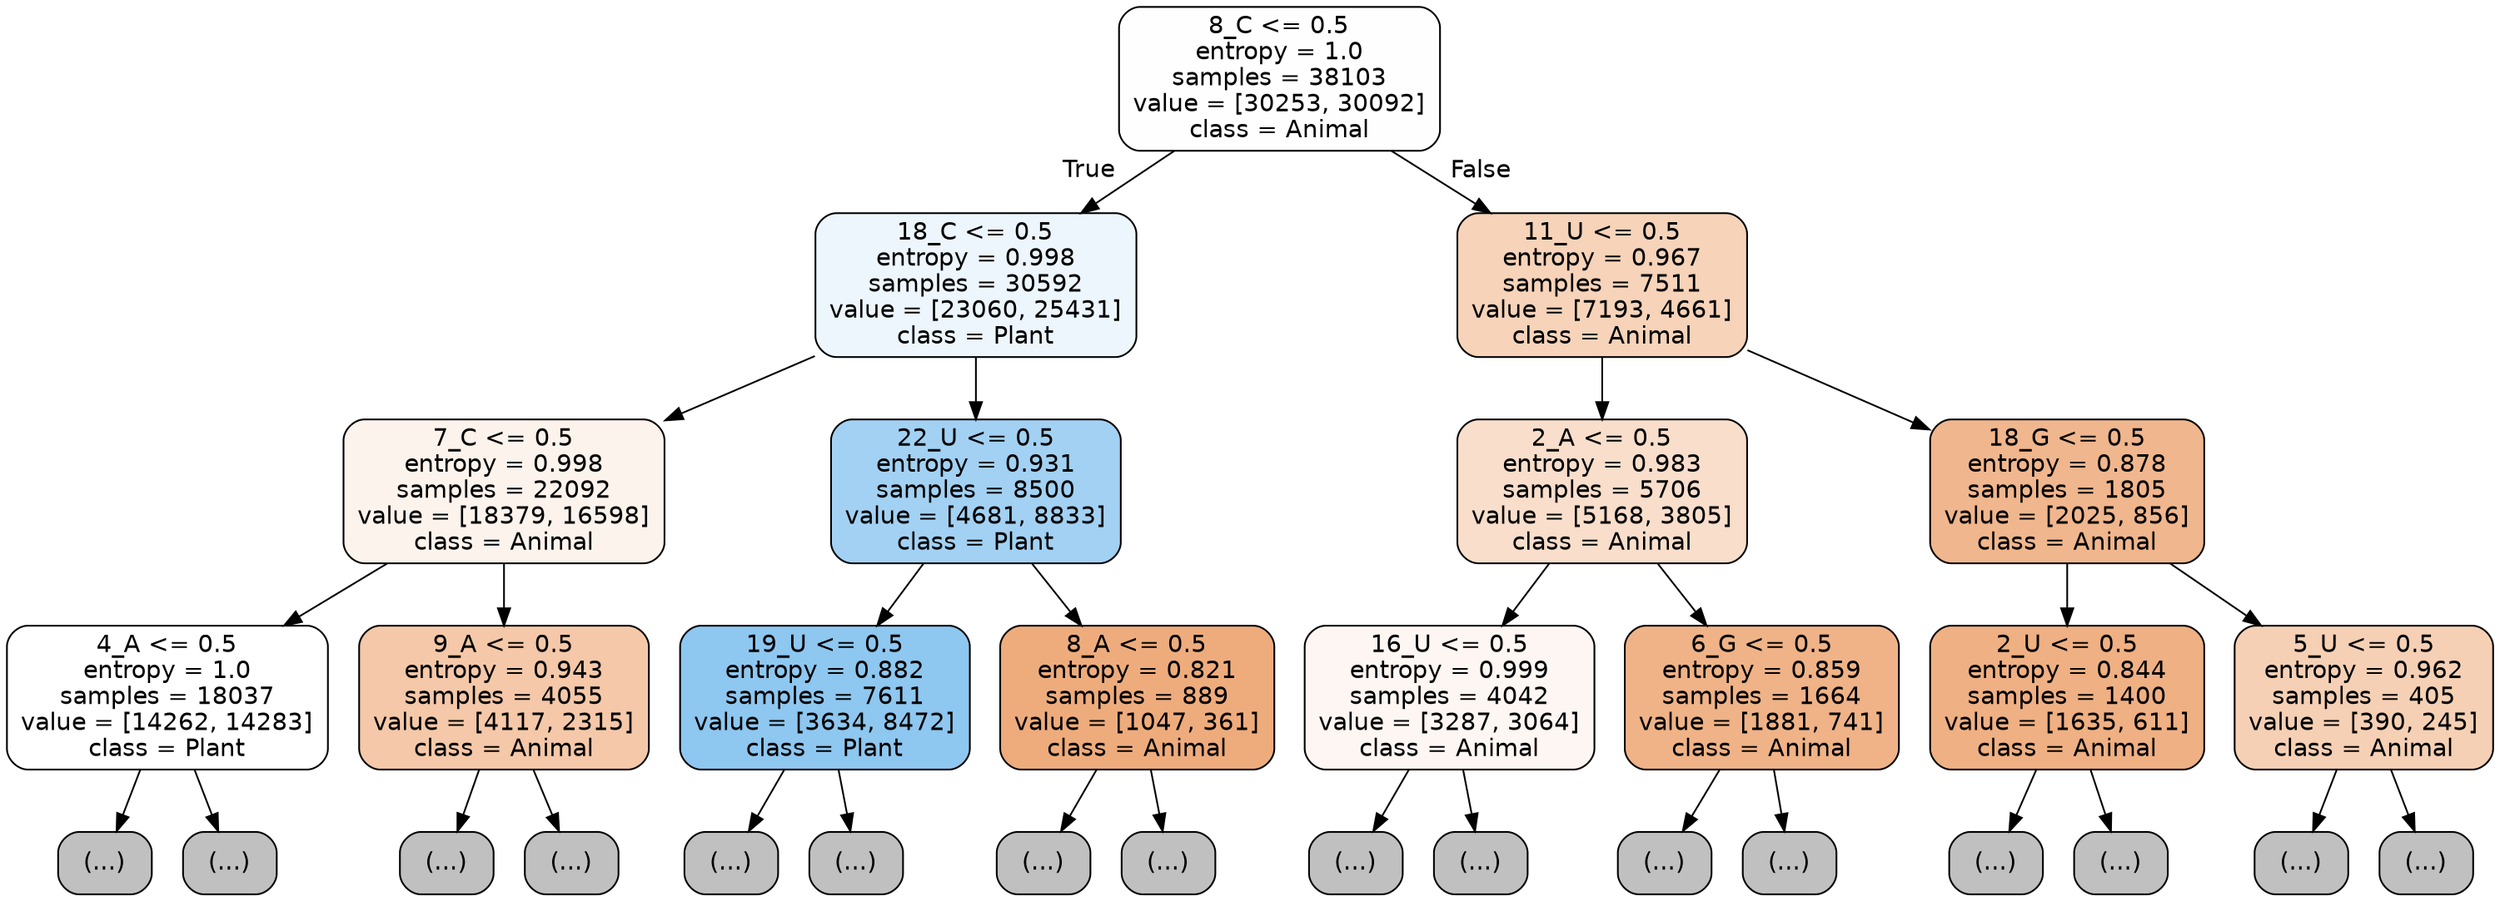 digraph Tree {
node [shape=box, style="filled, rounded", color="black", fontname="helvetica"] ;
edge [fontname="helvetica"] ;
0 [label="8_C <= 0.5\nentropy = 1.0\nsamples = 38103\nvalue = [30253, 30092]\nclass = Animal", fillcolor="#fffefe"] ;
1 [label="18_C <= 0.5\nentropy = 0.998\nsamples = 30592\nvalue = [23060, 25431]\nclass = Plant", fillcolor="#edf6fd"] ;
0 -> 1 [labeldistance=2.5, labelangle=45, headlabel="True"] ;
2 [label="7_C <= 0.5\nentropy = 0.998\nsamples = 22092\nvalue = [18379, 16598]\nclass = Animal", fillcolor="#fcf3ec"] ;
1 -> 2 ;
3 [label="4_A <= 0.5\nentropy = 1.0\nsamples = 18037\nvalue = [14262, 14283]\nclass = Plant", fillcolor="#ffffff"] ;
2 -> 3 ;
4 [label="(...)", fillcolor="#C0C0C0"] ;
3 -> 4 ;
6191 [label="(...)", fillcolor="#C0C0C0"] ;
3 -> 6191 ;
8128 [label="9_A <= 0.5\nentropy = 0.943\nsamples = 4055\nvalue = [4117, 2315]\nclass = Animal", fillcolor="#f4c8a8"] ;
2 -> 8128 ;
8129 [label="(...)", fillcolor="#C0C0C0"] ;
8128 -> 8129 ;
9808 [label="(...)", fillcolor="#C0C0C0"] ;
8128 -> 9808 ;
10205 [label="22_U <= 0.5\nentropy = 0.931\nsamples = 8500\nvalue = [4681, 8833]\nclass = Plant", fillcolor="#a2d1f3"] ;
1 -> 10205 ;
10206 [label="19_U <= 0.5\nentropy = 0.882\nsamples = 7611\nvalue = [3634, 8472]\nclass = Plant", fillcolor="#8ec7f0"] ;
10205 -> 10206 ;
10207 [label="(...)", fillcolor="#C0C0C0"] ;
10206 -> 10207 ;
12040 [label="(...)", fillcolor="#C0C0C0"] ;
10206 -> 12040 ;
12785 [label="8_A <= 0.5\nentropy = 0.821\nsamples = 889\nvalue = [1047, 361]\nclass = Animal", fillcolor="#eeac7d"] ;
10205 -> 12785 ;
12786 [label="(...)", fillcolor="#C0C0C0"] ;
12785 -> 12786 ;
13013 [label="(...)", fillcolor="#C0C0C0"] ;
12785 -> 13013 ;
13102 [label="11_U <= 0.5\nentropy = 0.967\nsamples = 7511\nvalue = [7193, 4661]\nclass = Animal", fillcolor="#f6d3b9"] ;
0 -> 13102 [labeldistance=2.5, labelangle=-45, headlabel="False"] ;
13103 [label="2_A <= 0.5\nentropy = 0.983\nsamples = 5706\nvalue = [5168, 3805]\nclass = Animal", fillcolor="#f8decb"] ;
13102 -> 13103 ;
13104 [label="16_U <= 0.5\nentropy = 0.999\nsamples = 4042\nvalue = [3287, 3064]\nclass = Animal", fillcolor="#fdf6f2"] ;
13103 -> 13104 ;
13105 [label="(...)", fillcolor="#C0C0C0"] ;
13104 -> 13105 ;
14656 [label="(...)", fillcolor="#C0C0C0"] ;
13104 -> 14656 ;
15189 [label="6_G <= 0.5\nentropy = 0.859\nsamples = 1664\nvalue = [1881, 741]\nclass = Animal", fillcolor="#efb387"] ;
13103 -> 15189 ;
15190 [label="(...)", fillcolor="#C0C0C0"] ;
15189 -> 15190 ;
15661 [label="(...)", fillcolor="#C0C0C0"] ;
15189 -> 15661 ;
15848 [label="18_G <= 0.5\nentropy = 0.878\nsamples = 1805\nvalue = [2025, 856]\nclass = Animal", fillcolor="#f0b68d"] ;
13102 -> 15848 ;
15849 [label="2_U <= 0.5\nentropy = 0.844\nsamples = 1400\nvalue = [1635, 611]\nclass = Animal", fillcolor="#efb083"] ;
15848 -> 15849 ;
15850 [label="(...)", fillcolor="#C0C0C0"] ;
15849 -> 15850 ;
16339 [label="(...)", fillcolor="#C0C0C0"] ;
15849 -> 16339 ;
16522 [label="5_U <= 0.5\nentropy = 0.962\nsamples = 405\nvalue = [390, 245]\nclass = Animal", fillcolor="#f5d0b5"] ;
15848 -> 16522 ;
16523 [label="(...)", fillcolor="#C0C0C0"] ;
16522 -> 16523 ;
16716 [label="(...)", fillcolor="#C0C0C0"] ;
16522 -> 16716 ;
}